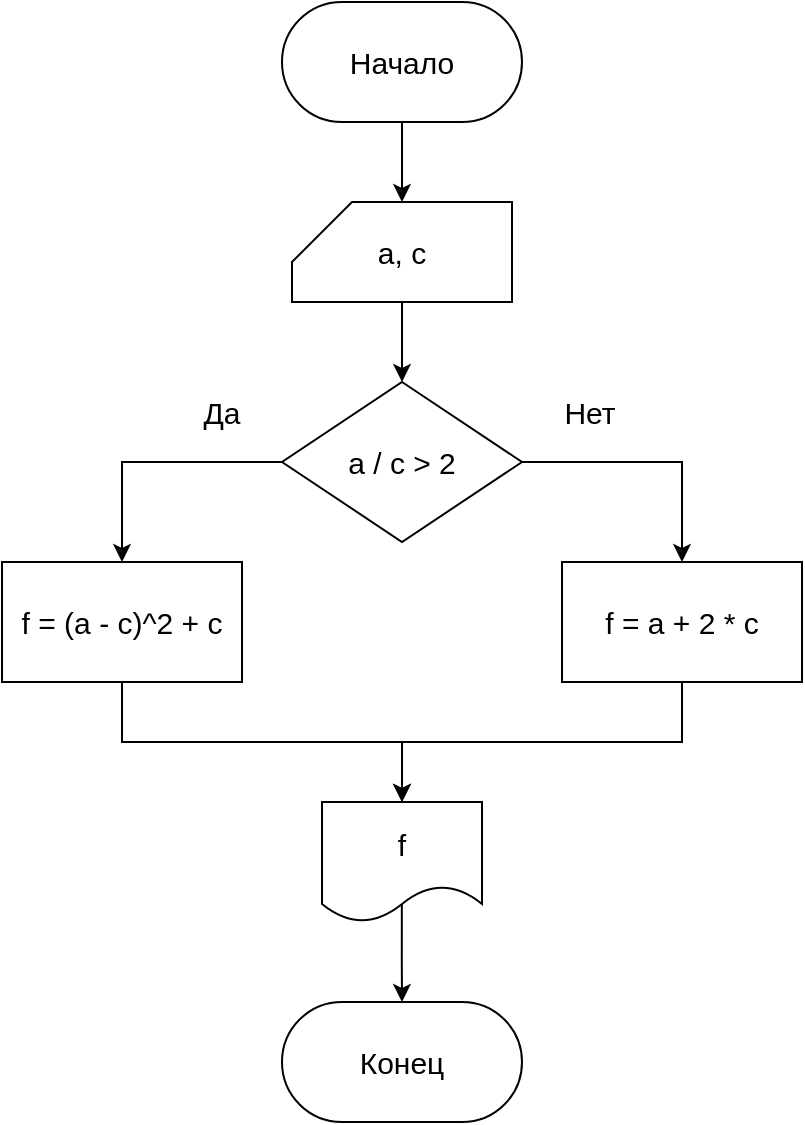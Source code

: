 <mxfile version="20.8.23" type="device"><diagram name="Страница 1" id="74KBBb1-o0cgXVTvnHpD"><mxGraphModel dx="1259" dy="696" grid="1" gridSize="10" guides="1" tooltips="1" connect="1" arrows="1" fold="1" page="1" pageScale="1" pageWidth="827" pageHeight="1169" math="0" shadow="0"><root><mxCell id="0"/><mxCell id="1" parent="0"/><mxCell id="QhEGEHCr2-SjBZqRDkGp-8" value="" style="edgeStyle=orthogonalEdgeStyle;rounded=0;orthogonalLoop=1;jettySize=auto;html=1;fontSize=15;" edge="1" parent="1" source="QhEGEHCr2-SjBZqRDkGp-1" target="QhEGEHCr2-SjBZqRDkGp-3"><mxGeometry relative="1" as="geometry"/></mxCell><mxCell id="QhEGEHCr2-SjBZqRDkGp-1" value="Начало" style="rounded=1;whiteSpace=wrap;html=1;arcSize=50;fontSize=15;" vertex="1" parent="1"><mxGeometry x="260" y="40" width="120" height="60" as="geometry"/></mxCell><mxCell id="QhEGEHCr2-SjBZqRDkGp-2" value="Конец" style="rounded=1;whiteSpace=wrap;html=1;arcSize=50;fontSize=15;" vertex="1" parent="1"><mxGeometry x="260" y="540" width="120" height="60" as="geometry"/></mxCell><mxCell id="QhEGEHCr2-SjBZqRDkGp-9" value="" style="edgeStyle=orthogonalEdgeStyle;rounded=0;orthogonalLoop=1;jettySize=auto;html=1;fontSize=15;" edge="1" parent="1" source="QhEGEHCr2-SjBZqRDkGp-3" target="QhEGEHCr2-SjBZqRDkGp-4"><mxGeometry relative="1" as="geometry"/></mxCell><mxCell id="QhEGEHCr2-SjBZqRDkGp-3" value="a, c" style="shape=card;whiteSpace=wrap;html=1;fontSize=15;" vertex="1" parent="1"><mxGeometry x="265" y="140" width="110" height="50" as="geometry"/></mxCell><mxCell id="QhEGEHCr2-SjBZqRDkGp-10" style="edgeStyle=orthogonalEdgeStyle;rounded=0;orthogonalLoop=1;jettySize=auto;html=1;entryX=0.5;entryY=0;entryDx=0;entryDy=0;fontSize=15;" edge="1" parent="1" source="QhEGEHCr2-SjBZqRDkGp-4" target="QhEGEHCr2-SjBZqRDkGp-6"><mxGeometry relative="1" as="geometry"/></mxCell><mxCell id="QhEGEHCr2-SjBZqRDkGp-11" style="edgeStyle=orthogonalEdgeStyle;rounded=0;orthogonalLoop=1;jettySize=auto;html=1;entryX=0.5;entryY=0;entryDx=0;entryDy=0;fontSize=15;" edge="1" parent="1" source="QhEGEHCr2-SjBZqRDkGp-4" target="QhEGEHCr2-SjBZqRDkGp-5"><mxGeometry relative="1" as="geometry"/></mxCell><mxCell id="QhEGEHCr2-SjBZqRDkGp-4" value="a / c &amp;gt; 2" style="rhombus;whiteSpace=wrap;html=1;fontSize=15;" vertex="1" parent="1"><mxGeometry x="260" y="230" width="120" height="80" as="geometry"/></mxCell><mxCell id="QhEGEHCr2-SjBZqRDkGp-14" style="edgeStyle=orthogonalEdgeStyle;rounded=0;orthogonalLoop=1;jettySize=auto;html=1;entryX=0.5;entryY=0;entryDx=0;entryDy=0;fontSize=15;exitX=0.5;exitY=1;exitDx=0;exitDy=0;" edge="1" parent="1" source="QhEGEHCr2-SjBZqRDkGp-5" target="QhEGEHCr2-SjBZqRDkGp-7"><mxGeometry relative="1" as="geometry"/></mxCell><mxCell id="QhEGEHCr2-SjBZqRDkGp-5" value="f = (a - c)^2 + c" style="rounded=0;whiteSpace=wrap;html=1;fontSize=15;" vertex="1" parent="1"><mxGeometry x="120" y="320" width="120" height="60" as="geometry"/></mxCell><mxCell id="QhEGEHCr2-SjBZqRDkGp-15" style="edgeStyle=orthogonalEdgeStyle;rounded=0;orthogonalLoop=1;jettySize=auto;html=1;exitX=0.5;exitY=1;exitDx=0;exitDy=0;entryX=0.5;entryY=0;entryDx=0;entryDy=0;fontSize=15;" edge="1" parent="1" source="QhEGEHCr2-SjBZqRDkGp-6" target="QhEGEHCr2-SjBZqRDkGp-7"><mxGeometry relative="1" as="geometry"/></mxCell><mxCell id="QhEGEHCr2-SjBZqRDkGp-6" value="f = a + 2 * c" style="rounded=0;whiteSpace=wrap;html=1;fontSize=15;" vertex="1" parent="1"><mxGeometry x="400" y="320" width="120" height="60" as="geometry"/></mxCell><mxCell id="QhEGEHCr2-SjBZqRDkGp-16" style="edgeStyle=orthogonalEdgeStyle;rounded=0;orthogonalLoop=1;jettySize=auto;html=1;entryX=0.5;entryY=0;entryDx=0;entryDy=0;fontSize=15;exitX=0.499;exitY=0.85;exitDx=0;exitDy=0;exitPerimeter=0;" edge="1" parent="1" source="QhEGEHCr2-SjBZqRDkGp-7" target="QhEGEHCr2-SjBZqRDkGp-2"><mxGeometry relative="1" as="geometry"/></mxCell><mxCell id="QhEGEHCr2-SjBZqRDkGp-7" value="f" style="shape=document;whiteSpace=wrap;html=1;boundedLbl=1;fontSize=15;" vertex="1" parent="1"><mxGeometry x="280" y="440" width="80" height="60" as="geometry"/></mxCell><mxCell id="QhEGEHCr2-SjBZqRDkGp-17" value="Да" style="text;html=1;strokeColor=none;fillColor=none;align=center;verticalAlign=middle;whiteSpace=wrap;rounded=0;fontSize=15;" vertex="1" parent="1"><mxGeometry x="200" y="230" width="60" height="30" as="geometry"/></mxCell><mxCell id="QhEGEHCr2-SjBZqRDkGp-18" value="Нет" style="text;html=1;strokeColor=none;fillColor=none;align=center;verticalAlign=middle;whiteSpace=wrap;rounded=0;fontSize=15;" vertex="1" parent="1"><mxGeometry x="384" y="230" width="60" height="30" as="geometry"/></mxCell></root></mxGraphModel></diagram></mxfile>